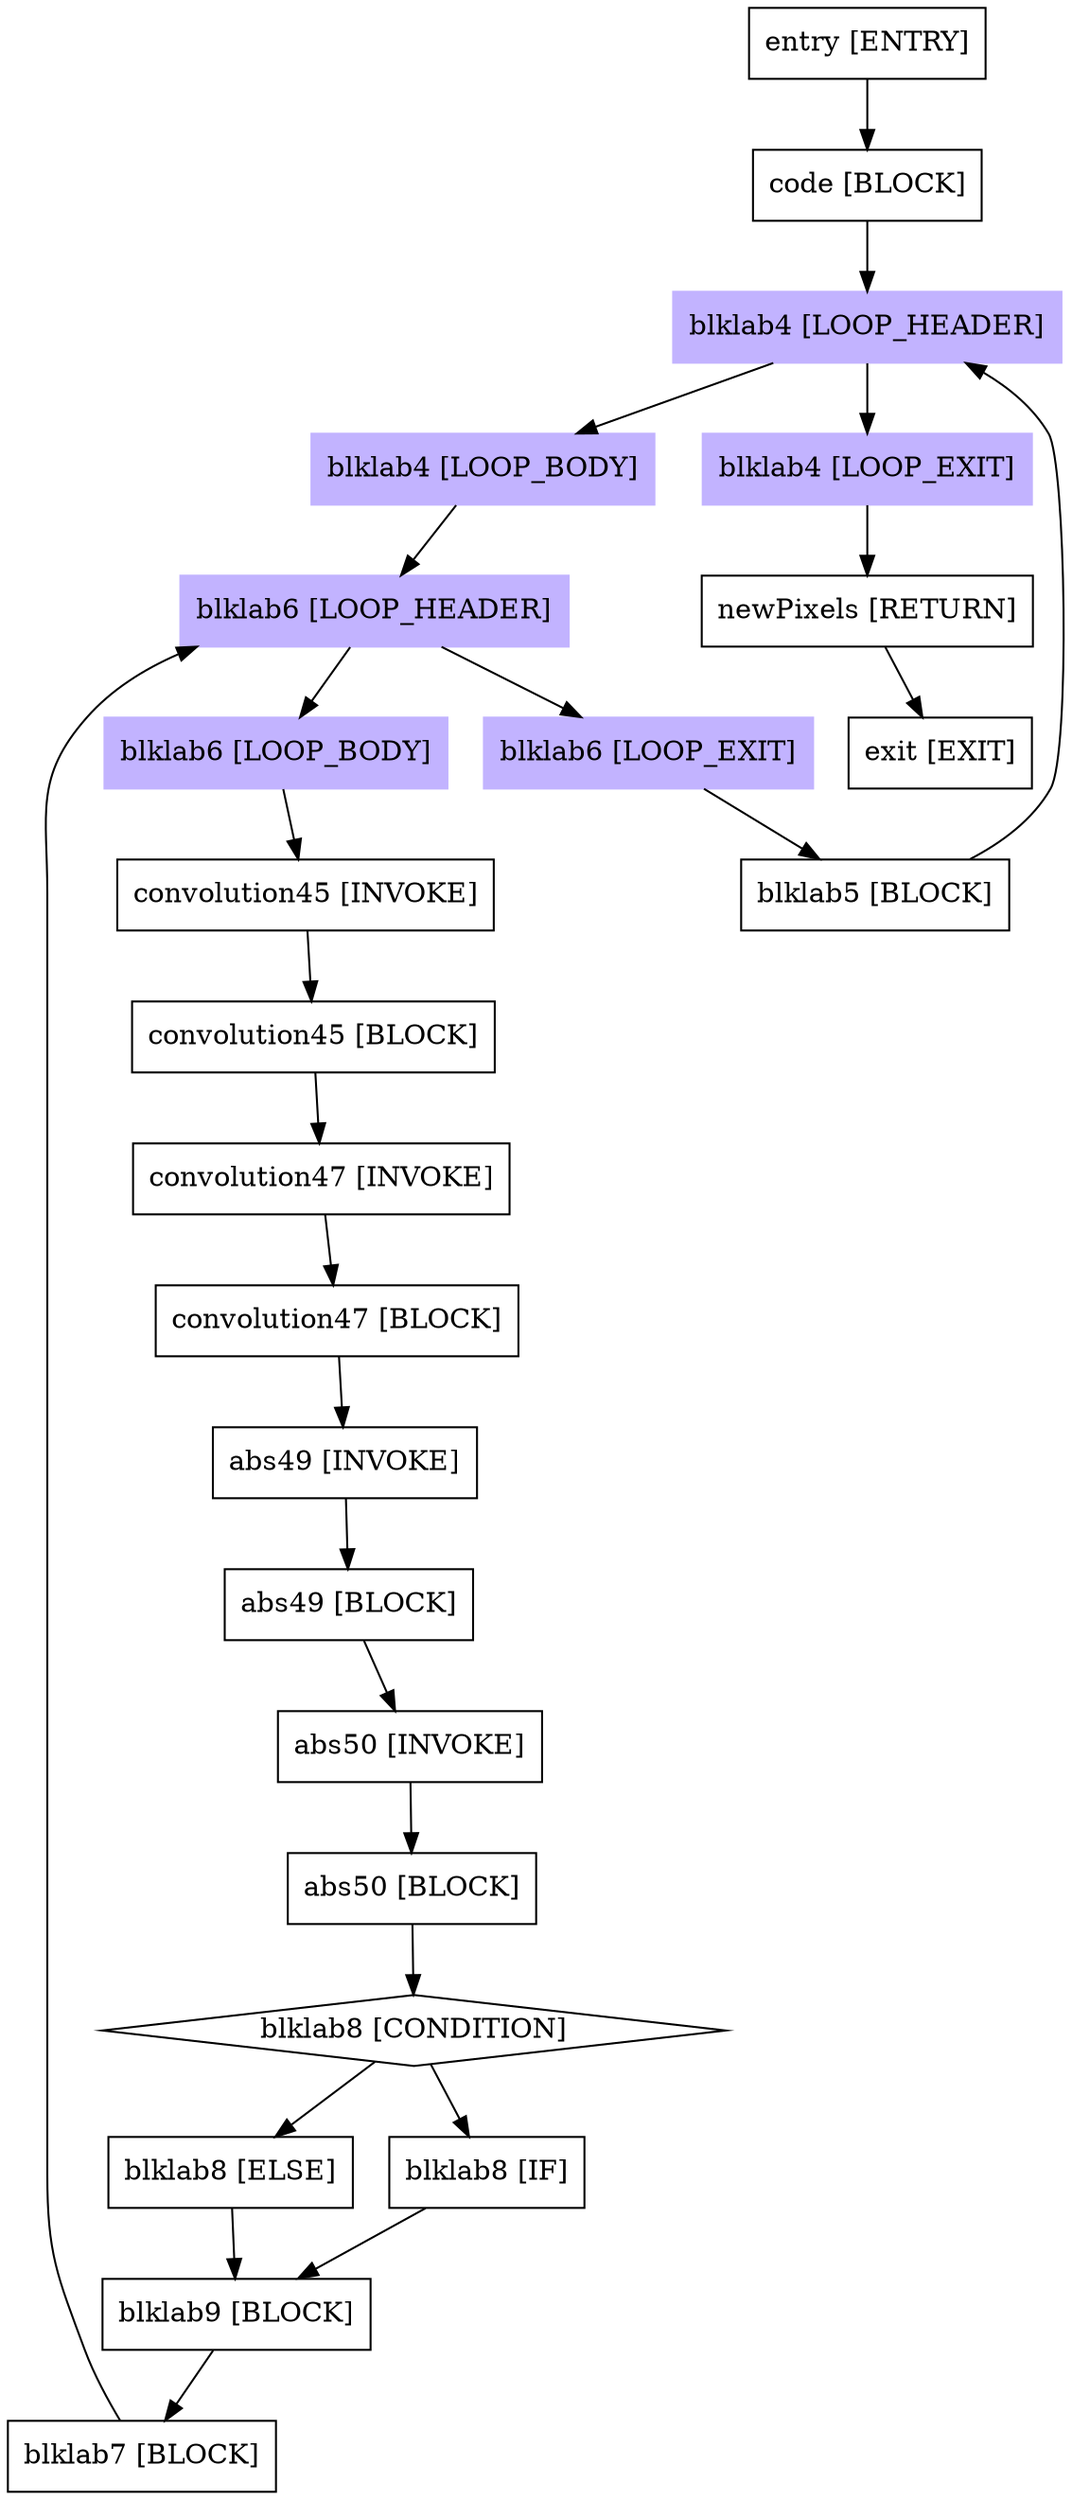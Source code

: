 digraph sobelEdgeDetection{
"entry [ENTRY]"[shape=box];
"code [BLOCK]"[shape=box];
"blklab4 [LOOP_HEADER]"[shape=box,style=filled,color=".7 .3 1.0"];
"blklab4 [LOOP_BODY]"[shape=box,style=filled,color=".7 .3 1.0"];
"blklab4 [LOOP_EXIT]"[shape=box,style=filled,color=".7 .3 1.0"];
"blklab6 [LOOP_HEADER]"[shape=box,style=filled,color=".7 .3 1.0"];
"blklab6 [LOOP_BODY]"[shape=box,style=filled,color=".7 .3 1.0"];
"blklab6 [LOOP_EXIT]"[shape=box,style=filled,color=".7 .3 1.0"];
"convolution45 [INVOKE]"[shape=box];
"convolution45 [BLOCK]"[shape=box];
"convolution47 [INVOKE]"[shape=box];
"convolution47 [BLOCK]"[shape=box];
"abs49 [INVOKE]"[shape=box];
"abs49 [BLOCK]"[shape=box];
"abs50 [INVOKE]"[shape=box];
"abs50 [BLOCK]"[shape=box];
"blklab8 [CONDITION]"[shape=diamond];
"blklab8 [IF]"[shape=box];
"blklab8 [ELSE]"[shape=box];
"blklab9 [BLOCK]"[shape=box];
"blklab7 [BLOCK]"[shape=box];
"blklab5 [BLOCK]"[shape=box];
"newPixels [RETURN]"[shape=box];
"exit [EXIT]"[shape=box];
"entry [ENTRY]"->"code [BLOCK]";
"code [BLOCK]"->"blklab4 [LOOP_HEADER]";
"blklab4 [LOOP_HEADER]"->"blklab4 [LOOP_BODY]";
"blklab4 [LOOP_HEADER]"->"blklab4 [LOOP_EXIT]";
"blklab4 [LOOP_BODY]"->"blklab6 [LOOP_HEADER]";
"blklab4 [LOOP_EXIT]"->"newPixels [RETURN]";
"blklab6 [LOOP_HEADER]"->"blklab6 [LOOP_BODY]";
"blklab6 [LOOP_HEADER]"->"blklab6 [LOOP_EXIT]";
"blklab6 [LOOP_BODY]"->"convolution45 [INVOKE]";
"blklab6 [LOOP_EXIT]"->"blklab5 [BLOCK]";
"convolution45 [INVOKE]"->"convolution45 [BLOCK]";
"convolution45 [BLOCK]"->"convolution47 [INVOKE]";
"convolution47 [INVOKE]"->"convolution47 [BLOCK]";
"convolution47 [BLOCK]"->"abs49 [INVOKE]";
"abs49 [INVOKE]"->"abs49 [BLOCK]";
"abs49 [BLOCK]"->"abs50 [INVOKE]";
"abs50 [INVOKE]"->"abs50 [BLOCK]";
"abs50 [BLOCK]"->"blklab8 [CONDITION]";
"blklab8 [CONDITION]"->"blklab8 [IF]";
"blklab8 [CONDITION]"->"blklab8 [ELSE]";
"blklab8 [IF]"->"blklab9 [BLOCK]";
"blklab8 [ELSE]"->"blklab9 [BLOCK]";
"blklab9 [BLOCK]"->"blklab7 [BLOCK]";
"blklab7 [BLOCK]"->"blklab6 [LOOP_HEADER]";
"blklab5 [BLOCK]"->"blklab4 [LOOP_HEADER]";
"newPixels [RETURN]"->"exit [EXIT]";

}
